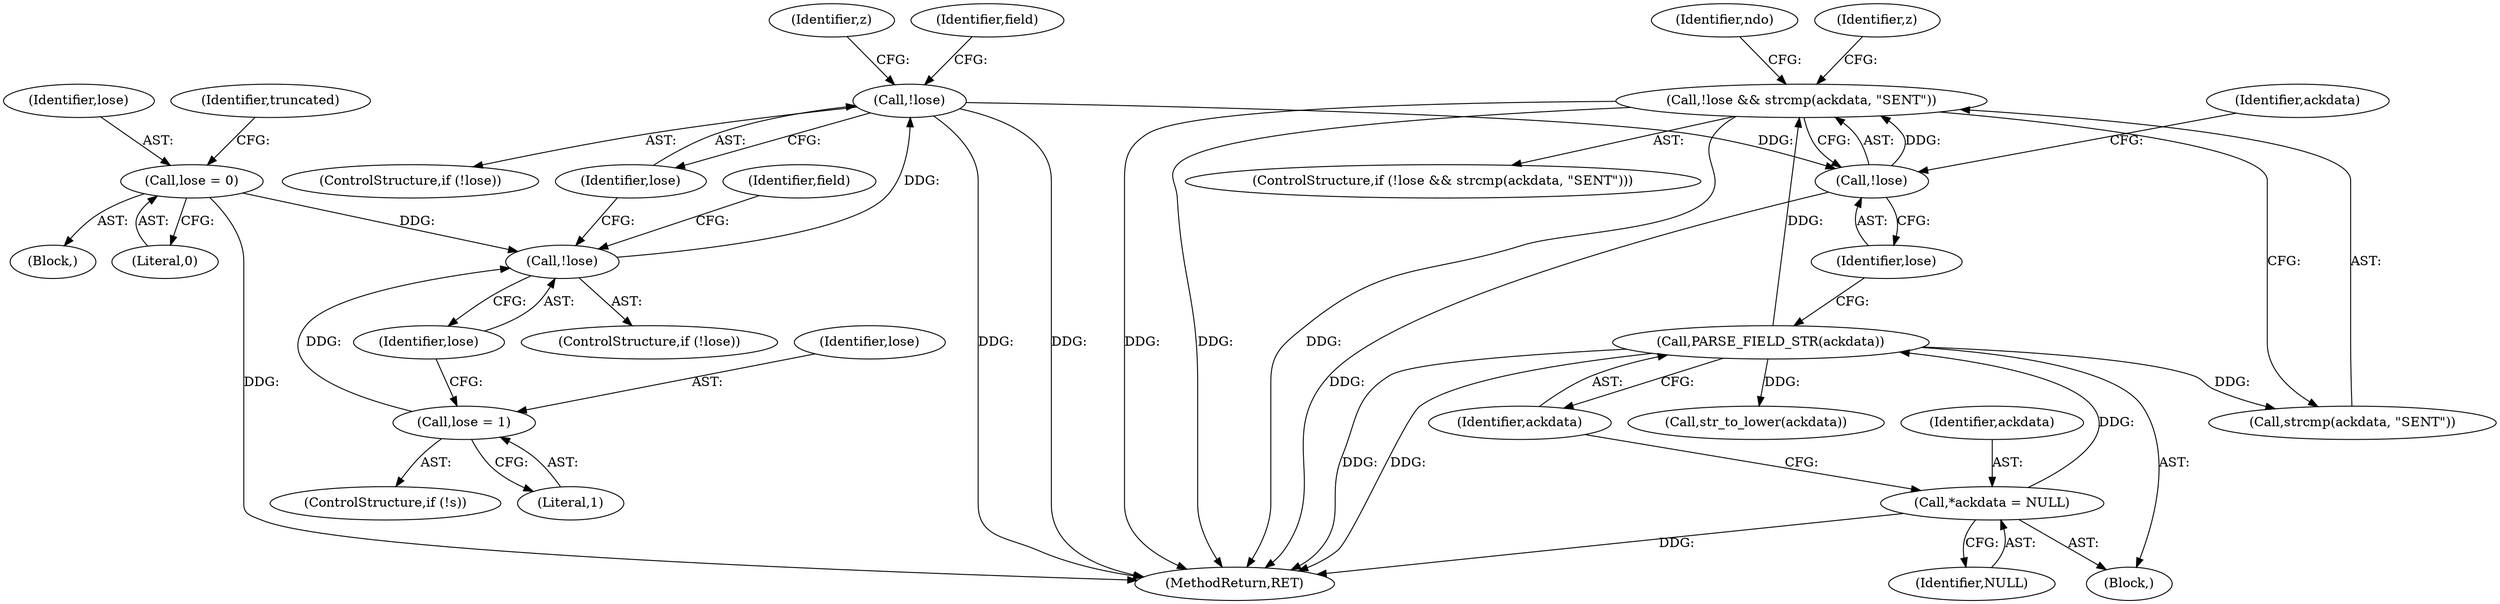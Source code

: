 digraph "0_tcpdump_d17507ffa3e9742199b02a66aa940e79ababfa30_0@API" {
"1000316" [label="(Call,!lose && strcmp(ackdata, \"SENT\"))"];
"1000317" [label="(Call,!lose)"];
"1000183" [label="(Call,!lose)"];
"1000174" [label="(Call,!lose)"];
"1000121" [label="(Call,lose = 0)"];
"1000170" [label="(Call,lose = 1)"];
"1000313" [label="(Call,PARSE_FIELD_STR(ackdata))"];
"1000310" [label="(Call,*ackdata = NULL)"];
"1000311" [label="(Identifier,ackdata)"];
"1000170" [label="(Call,lose = 1)"];
"1000327" [label="(Call,str_to_lower(ackdata))"];
"1000183" [label="(Call,!lose)"];
"1000315" [label="(ControlStructure,if (!lose && strcmp(ackdata, \"SENT\")))"];
"1000759" [label="(MethodReturn,RET)"];
"1000182" [label="(ControlStructure,if (!lose))"];
"1000173" [label="(ControlStructure,if (!lose))"];
"1000314" [label="(Identifier,ackdata)"];
"1000177" [label="(Identifier,field)"];
"1000316" [label="(Call,!lose && strcmp(ackdata, \"SENT\"))"];
"1000123" [label="(Literal,0)"];
"1000122" [label="(Identifier,lose)"];
"1000310" [label="(Call,*ackdata = NULL)"];
"1000317" [label="(Call,!lose)"];
"1000312" [label="(Identifier,NULL)"];
"1000190" [label="(Identifier,z)"];
"1000319" [label="(Call,strcmp(ackdata, \"SENT\"))"];
"1000167" [label="(ControlStructure,if (!s))"];
"1000126" [label="(Identifier,truncated)"];
"1000308" [label="(Block,)"];
"1000184" [label="(Identifier,lose)"];
"1000324" [label="(Identifier,ndo)"];
"1000318" [label="(Identifier,lose)"];
"1000320" [label="(Identifier,ackdata)"];
"1000332" [label="(Identifier,z)"];
"1000121" [label="(Call,lose = 0)"];
"1000313" [label="(Call,PARSE_FIELD_STR(ackdata))"];
"1000171" [label="(Identifier,lose)"];
"1000175" [label="(Identifier,lose)"];
"1000186" [label="(Identifier,field)"];
"1000172" [label="(Literal,1)"];
"1000107" [label="(Block,)"];
"1000174" [label="(Call,!lose)"];
"1000316" -> "1000315"  [label="AST: "];
"1000316" -> "1000317"  [label="CFG: "];
"1000316" -> "1000319"  [label="CFG: "];
"1000317" -> "1000316"  [label="AST: "];
"1000319" -> "1000316"  [label="AST: "];
"1000324" -> "1000316"  [label="CFG: "];
"1000332" -> "1000316"  [label="CFG: "];
"1000316" -> "1000759"  [label="DDG: "];
"1000316" -> "1000759"  [label="DDG: "];
"1000316" -> "1000759"  [label="DDG: "];
"1000317" -> "1000316"  [label="DDG: "];
"1000313" -> "1000316"  [label="DDG: "];
"1000317" -> "1000318"  [label="CFG: "];
"1000318" -> "1000317"  [label="AST: "];
"1000320" -> "1000317"  [label="CFG: "];
"1000317" -> "1000759"  [label="DDG: "];
"1000183" -> "1000317"  [label="DDG: "];
"1000183" -> "1000182"  [label="AST: "];
"1000183" -> "1000184"  [label="CFG: "];
"1000184" -> "1000183"  [label="AST: "];
"1000186" -> "1000183"  [label="CFG: "];
"1000190" -> "1000183"  [label="CFG: "];
"1000183" -> "1000759"  [label="DDG: "];
"1000183" -> "1000759"  [label="DDG: "];
"1000174" -> "1000183"  [label="DDG: "];
"1000174" -> "1000173"  [label="AST: "];
"1000174" -> "1000175"  [label="CFG: "];
"1000175" -> "1000174"  [label="AST: "];
"1000177" -> "1000174"  [label="CFG: "];
"1000184" -> "1000174"  [label="CFG: "];
"1000121" -> "1000174"  [label="DDG: "];
"1000170" -> "1000174"  [label="DDG: "];
"1000121" -> "1000107"  [label="AST: "];
"1000121" -> "1000123"  [label="CFG: "];
"1000122" -> "1000121"  [label="AST: "];
"1000123" -> "1000121"  [label="AST: "];
"1000126" -> "1000121"  [label="CFG: "];
"1000121" -> "1000759"  [label="DDG: "];
"1000170" -> "1000167"  [label="AST: "];
"1000170" -> "1000172"  [label="CFG: "];
"1000171" -> "1000170"  [label="AST: "];
"1000172" -> "1000170"  [label="AST: "];
"1000175" -> "1000170"  [label="CFG: "];
"1000313" -> "1000308"  [label="AST: "];
"1000313" -> "1000314"  [label="CFG: "];
"1000314" -> "1000313"  [label="AST: "];
"1000318" -> "1000313"  [label="CFG: "];
"1000313" -> "1000759"  [label="DDG: "];
"1000313" -> "1000759"  [label="DDG: "];
"1000310" -> "1000313"  [label="DDG: "];
"1000313" -> "1000319"  [label="DDG: "];
"1000313" -> "1000327"  [label="DDG: "];
"1000310" -> "1000308"  [label="AST: "];
"1000310" -> "1000312"  [label="CFG: "];
"1000311" -> "1000310"  [label="AST: "];
"1000312" -> "1000310"  [label="AST: "];
"1000314" -> "1000310"  [label="CFG: "];
"1000310" -> "1000759"  [label="DDG: "];
}
